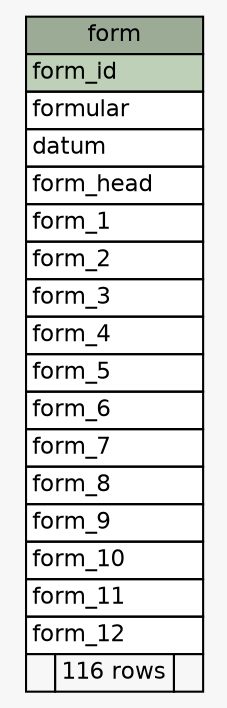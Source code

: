 // dot 2.38.0 on Mac OS X 10.9.4
// SchemaSpy rev 590
digraph "form" {
  graph [
    rankdir="RL"
    bgcolor="#f7f7f7"
    nodesep="0.18"
    ranksep="0.46"
    fontname="Helvetica"
    fontsize="11"
  ];
  node [
    fontname="Helvetica"
    fontsize="11"
    shape="plaintext"
  ];
  edge [
    arrowsize="0.8"
  ];
  "form" [
    label=<
    <TABLE BORDER="0" CELLBORDER="1" CELLSPACING="0" BGCOLOR="#ffffff">
      <TR><TD COLSPAN="3" BGCOLOR="#9bab96" ALIGN="CENTER">form</TD></TR>
      <TR><TD PORT="form_id" COLSPAN="3" BGCOLOR="#bed1b8" ALIGN="LEFT">form_id</TD></TR>
      <TR><TD PORT="formular" COLSPAN="3" ALIGN="LEFT">formular</TD></TR>
      <TR><TD PORT="datum" COLSPAN="3" ALIGN="LEFT">datum</TD></TR>
      <TR><TD PORT="form_head" COLSPAN="3" ALIGN="LEFT">form_head</TD></TR>
      <TR><TD PORT="form_1" COLSPAN="3" ALIGN="LEFT">form_1</TD></TR>
      <TR><TD PORT="form_2" COLSPAN="3" ALIGN="LEFT">form_2</TD></TR>
      <TR><TD PORT="form_3" COLSPAN="3" ALIGN="LEFT">form_3</TD></TR>
      <TR><TD PORT="form_4" COLSPAN="3" ALIGN="LEFT">form_4</TD></TR>
      <TR><TD PORT="form_5" COLSPAN="3" ALIGN="LEFT">form_5</TD></TR>
      <TR><TD PORT="form_6" COLSPAN="3" ALIGN="LEFT">form_6</TD></TR>
      <TR><TD PORT="form_7" COLSPAN="3" ALIGN="LEFT">form_7</TD></TR>
      <TR><TD PORT="form_8" COLSPAN="3" ALIGN="LEFT">form_8</TD></TR>
      <TR><TD PORT="form_9" COLSPAN="3" ALIGN="LEFT">form_9</TD></TR>
      <TR><TD PORT="form_10" COLSPAN="3" ALIGN="LEFT">form_10</TD></TR>
      <TR><TD PORT="form_11" COLSPAN="3" ALIGN="LEFT">form_11</TD></TR>
      <TR><TD PORT="form_12" COLSPAN="3" ALIGN="LEFT">form_12</TD></TR>
      <TR><TD ALIGN="LEFT" BGCOLOR="#f7f7f7">  </TD><TD ALIGN="RIGHT" BGCOLOR="#f7f7f7">116 rows</TD><TD ALIGN="RIGHT" BGCOLOR="#f7f7f7">  </TD></TR>
    </TABLE>>
    URL="tables/form.html"
    tooltip="form"
  ];
}
